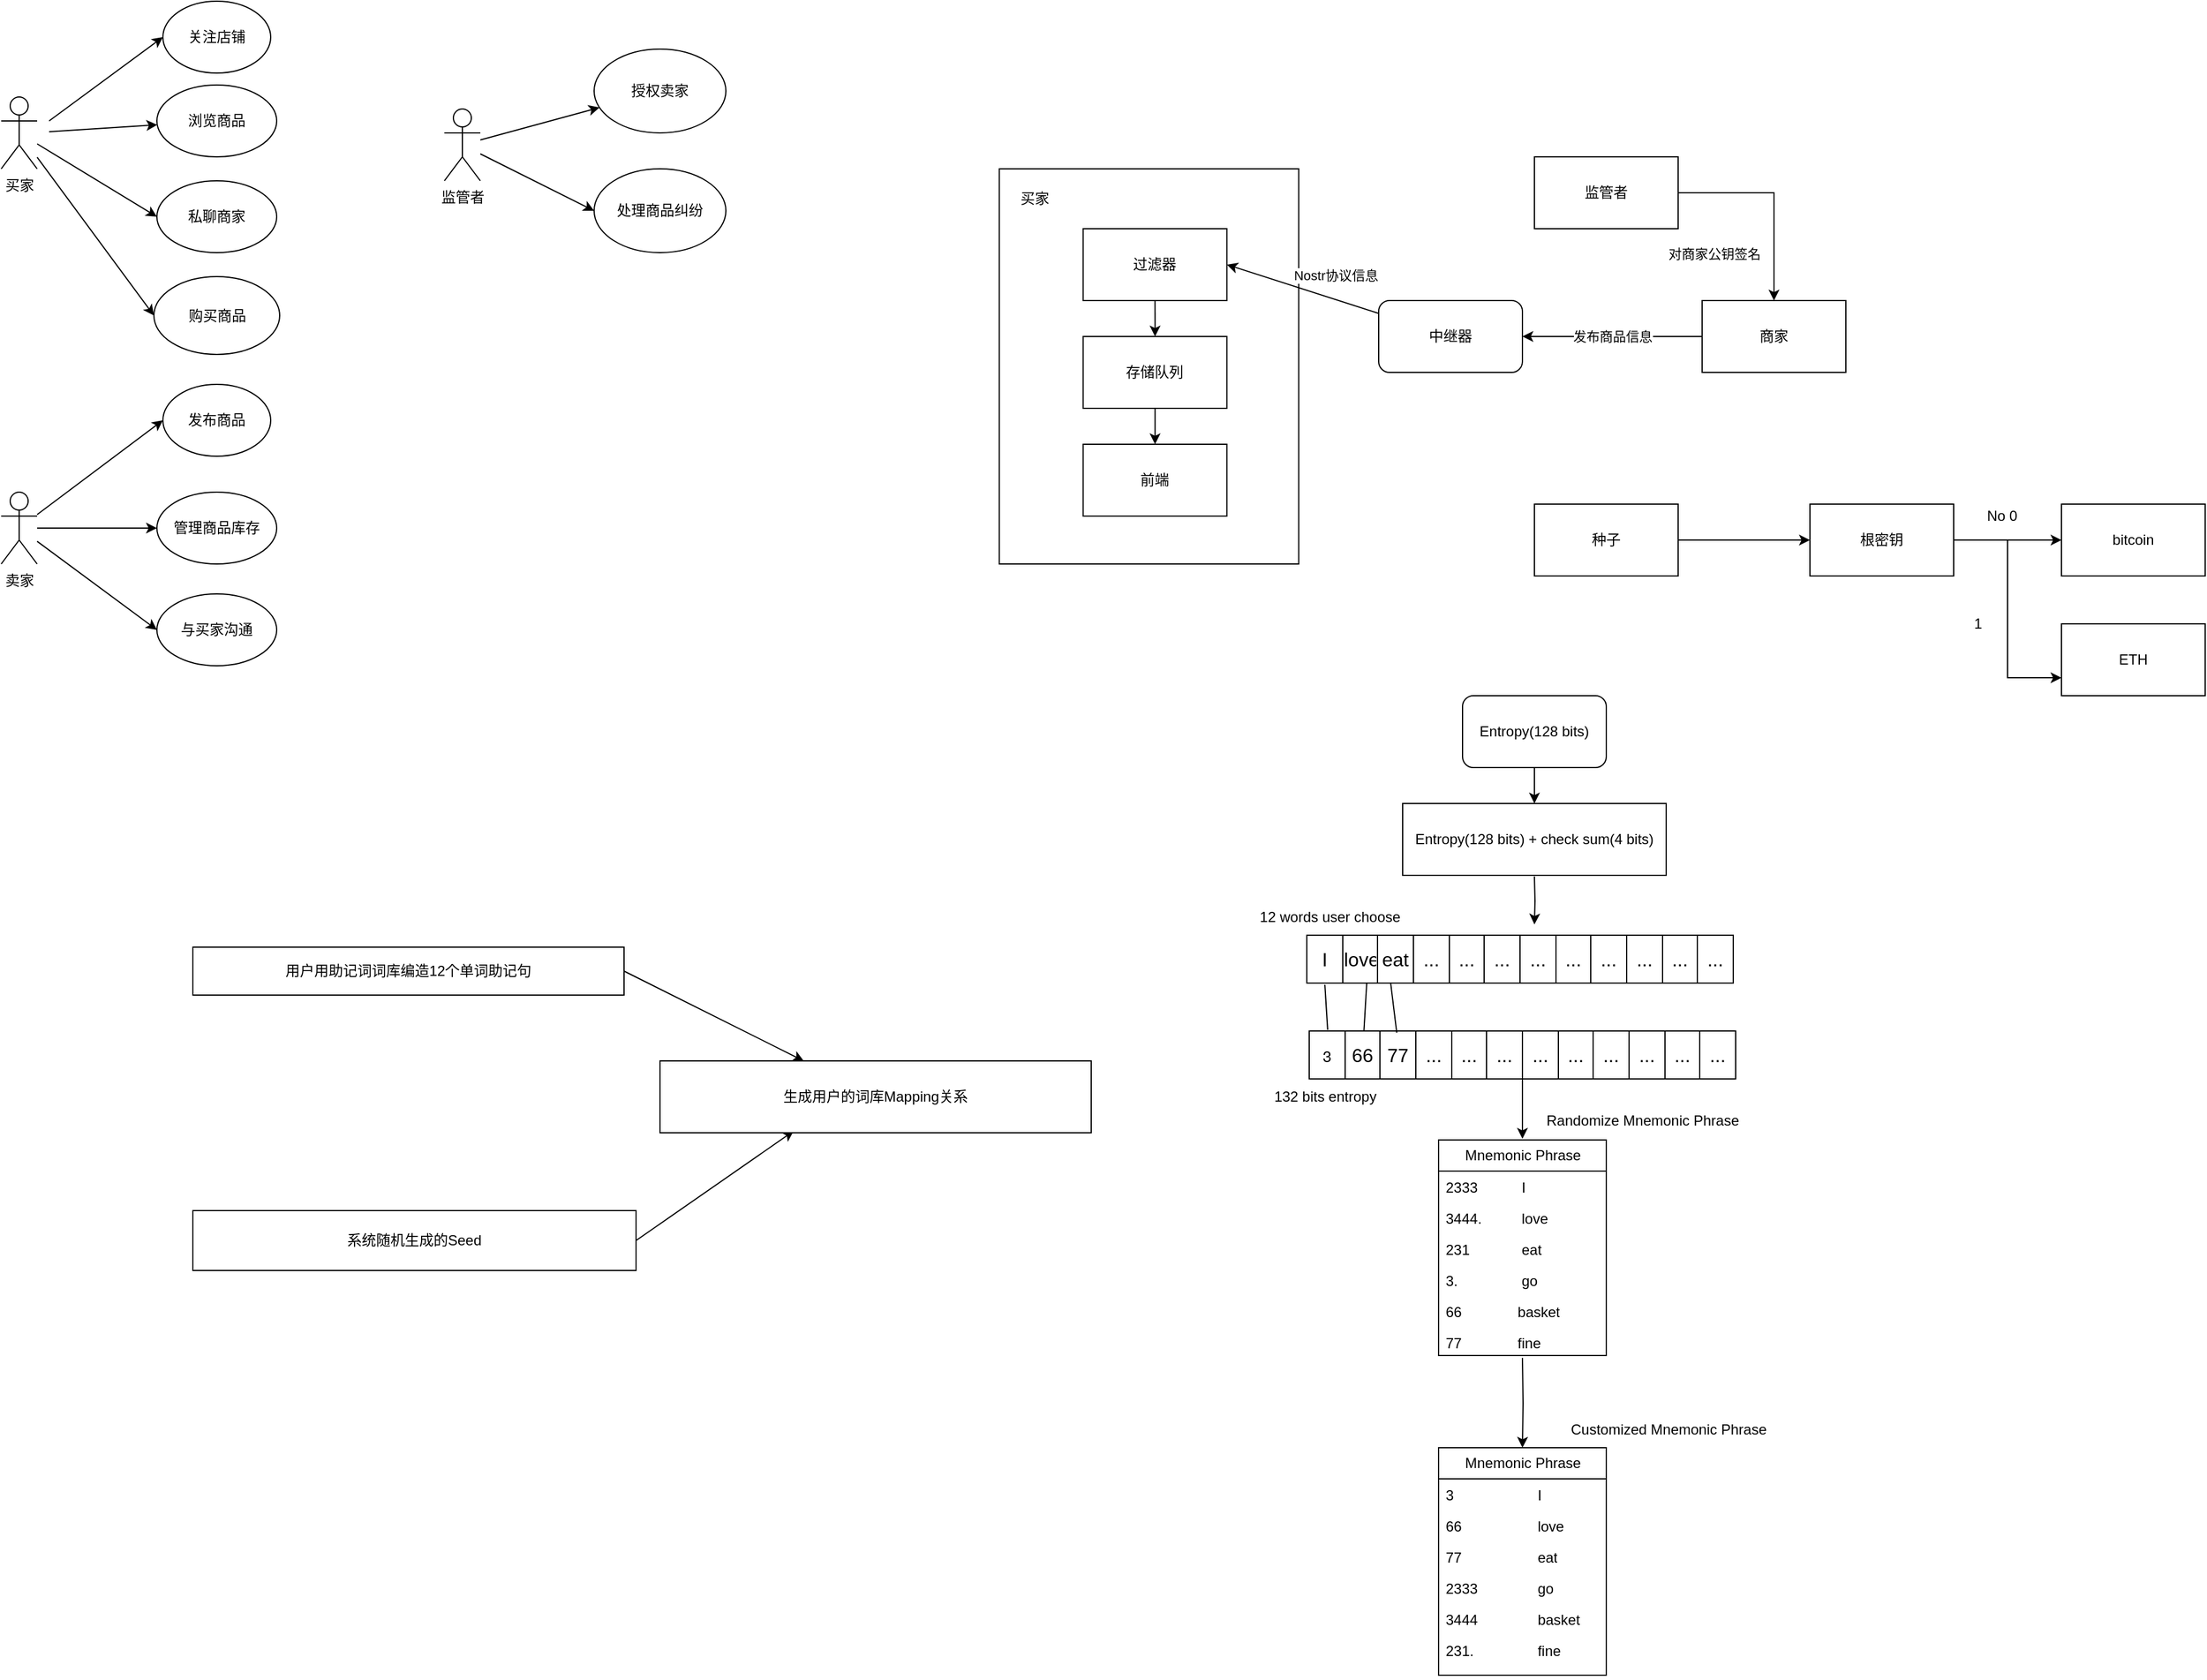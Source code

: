 <mxfile version="21.0.2" type="github">
  <diagram name="第 1 页" id="B5FwRz8VsBiWcjd7EB0q">
    <mxGraphModel dx="1004" dy="571" grid="1" gridSize="10" guides="1" tooltips="1" connect="1" arrows="1" fold="1" page="1" pageScale="1" pageWidth="827" pageHeight="1169" math="0" shadow="0">
      <root>
        <mxCell id="0" />
        <mxCell id="1" parent="0" />
        <mxCell id="hE6naJyZ3YEYH1XUzzc--43" value="Object" style="html=1;whiteSpace=wrap;" vertex="1" parent="1">
          <mxGeometry x="913.25" y="170" width="250" height="330" as="geometry" />
        </mxCell>
        <mxCell id="hE6naJyZ3YEYH1XUzzc--5" style="edgeStyle=orthogonalEdgeStyle;rounded=0;orthogonalLoop=1;jettySize=auto;html=1;exitX=0.5;exitY=1;exitDx=0;exitDy=0;" edge="1" parent="1" source="hE6naJyZ3YEYH1XUzzc--1" target="hE6naJyZ3YEYH1XUzzc--4">
          <mxGeometry relative="1" as="geometry" />
        </mxCell>
        <mxCell id="hE6naJyZ3YEYH1XUzzc--1" value="过滤器" style="rounded=0;whiteSpace=wrap;html=1;" vertex="1" parent="1">
          <mxGeometry x="983.25" y="220" width="120" height="60" as="geometry" />
        </mxCell>
        <mxCell id="hE6naJyZ3YEYH1XUzzc--7" style="edgeStyle=orthogonalEdgeStyle;rounded=0;orthogonalLoop=1;jettySize=auto;html=1;" edge="1" parent="1" source="hE6naJyZ3YEYH1XUzzc--4" target="hE6naJyZ3YEYH1XUzzc--6">
          <mxGeometry relative="1" as="geometry" />
        </mxCell>
        <mxCell id="hE6naJyZ3YEYH1XUzzc--4" value="存储队列" style="rounded=0;whiteSpace=wrap;html=1;" vertex="1" parent="1">
          <mxGeometry x="983.25" y="310" width="120" height="60" as="geometry" />
        </mxCell>
        <mxCell id="hE6naJyZ3YEYH1XUzzc--6" value="前端" style="rounded=0;whiteSpace=wrap;html=1;" vertex="1" parent="1">
          <mxGeometry x="983.25" y="400" width="120" height="60" as="geometry" />
        </mxCell>
        <mxCell id="hE6naJyZ3YEYH1XUzzc--15" style="rounded=0;orthogonalLoop=1;jettySize=auto;html=1;" edge="1" parent="1" target="hE6naJyZ3YEYH1XUzzc--10">
          <mxGeometry relative="1" as="geometry">
            <mxPoint x="120" y="139" as="sourcePoint" />
          </mxGeometry>
        </mxCell>
        <mxCell id="hE6naJyZ3YEYH1XUzzc--16" style="rounded=0;orthogonalLoop=1;jettySize=auto;html=1;entryX=0;entryY=0.5;entryDx=0;entryDy=0;" edge="1" parent="1" source="hE6naJyZ3YEYH1XUzzc--8" target="hE6naJyZ3YEYH1XUzzc--11">
          <mxGeometry relative="1" as="geometry" />
        </mxCell>
        <mxCell id="hE6naJyZ3YEYH1XUzzc--17" style="rounded=0;orthogonalLoop=1;jettySize=auto;html=1;entryX=0;entryY=0.5;entryDx=0;entryDy=0;" edge="1" parent="1" source="hE6naJyZ3YEYH1XUzzc--8" target="hE6naJyZ3YEYH1XUzzc--12">
          <mxGeometry relative="1" as="geometry" />
        </mxCell>
        <mxCell id="hE6naJyZ3YEYH1XUzzc--8" value="买家" style="shape=umlActor;verticalLabelPosition=bottom;verticalAlign=top;html=1;outlineConnect=0;" vertex="1" parent="1">
          <mxGeometry x="80" y="110" width="30" height="60" as="geometry" />
        </mxCell>
        <mxCell id="hE6naJyZ3YEYH1XUzzc--9" value="关注店铺" style="ellipse;whiteSpace=wrap;html=1;" vertex="1" parent="1">
          <mxGeometry x="215" y="30" width="90" height="60" as="geometry" />
        </mxCell>
        <mxCell id="hE6naJyZ3YEYH1XUzzc--10" value="浏览商品" style="ellipse;whiteSpace=wrap;html=1;" vertex="1" parent="1">
          <mxGeometry x="210" y="100" width="100" height="60" as="geometry" />
        </mxCell>
        <mxCell id="hE6naJyZ3YEYH1XUzzc--11" value="私聊商家" style="ellipse;whiteSpace=wrap;html=1;" vertex="1" parent="1">
          <mxGeometry x="210" y="180" width="100" height="60" as="geometry" />
        </mxCell>
        <mxCell id="hE6naJyZ3YEYH1XUzzc--12" value="购买商品" style="ellipse;whiteSpace=wrap;html=1;" vertex="1" parent="1">
          <mxGeometry x="207.5" y="260" width="105" height="65" as="geometry" />
        </mxCell>
        <mxCell id="hE6naJyZ3YEYH1XUzzc--14" value="" style="endArrow=classic;html=1;rounded=0;entryX=0;entryY=0.5;entryDx=0;entryDy=0;" edge="1" parent="1" target="hE6naJyZ3YEYH1XUzzc--9">
          <mxGeometry width="50" height="50" relative="1" as="geometry">
            <mxPoint x="120" y="130" as="sourcePoint" />
            <mxPoint x="440" y="210" as="targetPoint" />
          </mxGeometry>
        </mxCell>
        <mxCell id="hE6naJyZ3YEYH1XUzzc--24" style="rounded=0;orthogonalLoop=1;jettySize=auto;html=1;entryX=0;entryY=0.5;entryDx=0;entryDy=0;" edge="1" parent="1" source="hE6naJyZ3YEYH1XUzzc--18" target="hE6naJyZ3YEYH1XUzzc--21">
          <mxGeometry relative="1" as="geometry" />
        </mxCell>
        <mxCell id="hE6naJyZ3YEYH1XUzzc--25" style="edgeStyle=orthogonalEdgeStyle;rounded=0;orthogonalLoop=1;jettySize=auto;html=1;entryX=0;entryY=0.5;entryDx=0;entryDy=0;" edge="1" parent="1" source="hE6naJyZ3YEYH1XUzzc--18" target="hE6naJyZ3YEYH1XUzzc--22">
          <mxGeometry relative="1" as="geometry" />
        </mxCell>
        <mxCell id="hE6naJyZ3YEYH1XUzzc--26" style="rounded=0;orthogonalLoop=1;jettySize=auto;html=1;entryX=0;entryY=0.5;entryDx=0;entryDy=0;" edge="1" parent="1" source="hE6naJyZ3YEYH1XUzzc--18" target="hE6naJyZ3YEYH1XUzzc--23">
          <mxGeometry relative="1" as="geometry" />
        </mxCell>
        <mxCell id="hE6naJyZ3YEYH1XUzzc--18" value="卖家" style="shape=umlActor;verticalLabelPosition=bottom;verticalAlign=top;html=1;outlineConnect=0;" vertex="1" parent="1">
          <mxGeometry x="80" y="440" width="30" height="60" as="geometry" />
        </mxCell>
        <mxCell id="hE6naJyZ3YEYH1XUzzc--21" value="发布商品" style="ellipse;whiteSpace=wrap;html=1;" vertex="1" parent="1">
          <mxGeometry x="215" y="350" width="90" height="60" as="geometry" />
        </mxCell>
        <mxCell id="hE6naJyZ3YEYH1XUzzc--22" value="管理商品库存" style="ellipse;whiteSpace=wrap;html=1;" vertex="1" parent="1">
          <mxGeometry x="210" y="440" width="100" height="60" as="geometry" />
        </mxCell>
        <mxCell id="hE6naJyZ3YEYH1XUzzc--23" value="与买家沟通" style="ellipse;whiteSpace=wrap;html=1;" vertex="1" parent="1">
          <mxGeometry x="210" y="525" width="100" height="60" as="geometry" />
        </mxCell>
        <mxCell id="hE6naJyZ3YEYH1XUzzc--30" style="rounded=0;orthogonalLoop=1;jettySize=auto;html=1;" edge="1" parent="1" source="hE6naJyZ3YEYH1XUzzc--27" target="hE6naJyZ3YEYH1XUzzc--28">
          <mxGeometry relative="1" as="geometry" />
        </mxCell>
        <mxCell id="hE6naJyZ3YEYH1XUzzc--32" style="rounded=0;orthogonalLoop=1;jettySize=auto;html=1;entryX=0;entryY=0.5;entryDx=0;entryDy=0;" edge="1" parent="1" source="hE6naJyZ3YEYH1XUzzc--27" target="hE6naJyZ3YEYH1XUzzc--29">
          <mxGeometry relative="1" as="geometry" />
        </mxCell>
        <mxCell id="hE6naJyZ3YEYH1XUzzc--27" value="监管者" style="shape=umlActor;verticalLabelPosition=bottom;verticalAlign=top;html=1;outlineConnect=0;" vertex="1" parent="1">
          <mxGeometry x="450" y="120" width="30" height="60" as="geometry" />
        </mxCell>
        <mxCell id="hE6naJyZ3YEYH1XUzzc--28" value="授权卖家" style="ellipse;whiteSpace=wrap;html=1;" vertex="1" parent="1">
          <mxGeometry x="575" y="70" width="110" height="70" as="geometry" />
        </mxCell>
        <mxCell id="hE6naJyZ3YEYH1XUzzc--29" value="处理商品纠纷" style="ellipse;whiteSpace=wrap;html=1;" vertex="1" parent="1">
          <mxGeometry x="575" y="170" width="110" height="70" as="geometry" />
        </mxCell>
        <mxCell id="hE6naJyZ3YEYH1XUzzc--37" value="Nostr协议信息" style="rounded=0;orthogonalLoop=1;jettySize=auto;html=1;entryX=1;entryY=0.5;entryDx=0;entryDy=0;" edge="1" parent="1" source="hE6naJyZ3YEYH1XUzzc--36" target="hE6naJyZ3YEYH1XUzzc--1">
          <mxGeometry x="-0.35" y="-19" relative="1" as="geometry">
            <mxPoint as="offset" />
          </mxGeometry>
        </mxCell>
        <mxCell id="hE6naJyZ3YEYH1XUzzc--36" value="中继器" style="rounded=1;whiteSpace=wrap;html=1;" vertex="1" parent="1">
          <mxGeometry x="1230" y="280" width="120" height="60" as="geometry" />
        </mxCell>
        <mxCell id="hE6naJyZ3YEYH1XUzzc--39" value="发布商品信息" style="edgeStyle=orthogonalEdgeStyle;rounded=0;orthogonalLoop=1;jettySize=auto;html=1;entryX=1;entryY=0.5;entryDx=0;entryDy=0;" edge="1" parent="1" source="hE6naJyZ3YEYH1XUzzc--38" target="hE6naJyZ3YEYH1XUzzc--36">
          <mxGeometry relative="1" as="geometry" />
        </mxCell>
        <mxCell id="hE6naJyZ3YEYH1XUzzc--38" value="商家" style="rounded=0;whiteSpace=wrap;html=1;" vertex="1" parent="1">
          <mxGeometry x="1500" y="280" width="120" height="60" as="geometry" />
        </mxCell>
        <mxCell id="hE6naJyZ3YEYH1XUzzc--41" style="edgeStyle=orthogonalEdgeStyle;rounded=0;orthogonalLoop=1;jettySize=auto;html=1;entryX=0.5;entryY=0;entryDx=0;entryDy=0;" edge="1" parent="1" source="hE6naJyZ3YEYH1XUzzc--40" target="hE6naJyZ3YEYH1XUzzc--38">
          <mxGeometry relative="1" as="geometry" />
        </mxCell>
        <mxCell id="hE6naJyZ3YEYH1XUzzc--42" value="对商家公钥签名" style="edgeLabel;html=1;align=center;verticalAlign=middle;resizable=0;points=[];" vertex="1" connectable="0" parent="hE6naJyZ3YEYH1XUzzc--41">
          <mxGeometry x="0.124" y="2" relative="1" as="geometry">
            <mxPoint x="-52" y="35" as="offset" />
          </mxGeometry>
        </mxCell>
        <mxCell id="hE6naJyZ3YEYH1XUzzc--40" value="监管者" style="rounded=0;whiteSpace=wrap;html=1;" vertex="1" parent="1">
          <mxGeometry x="1360" y="160" width="120" height="60" as="geometry" />
        </mxCell>
        <mxCell id="hE6naJyZ3YEYH1XUzzc--45" value="买家" style="text;html=1;strokeColor=none;fillColor=none;align=center;verticalAlign=middle;whiteSpace=wrap;rounded=0;" vertex="1" parent="1">
          <mxGeometry x="913.25" y="180" width="60" height="30" as="geometry" />
        </mxCell>
        <mxCell id="hE6naJyZ3YEYH1XUzzc--50" style="rounded=0;orthogonalLoop=1;jettySize=auto;html=1;exitX=1;exitY=0.5;exitDx=0;exitDy=0;" edge="1" parent="1" source="hE6naJyZ3YEYH1XUzzc--46" target="hE6naJyZ3YEYH1XUzzc--49">
          <mxGeometry relative="1" as="geometry" />
        </mxCell>
        <mxCell id="hE6naJyZ3YEYH1XUzzc--46" value="用户用助记词词库编造12个单词助记句" style="rounded=0;whiteSpace=wrap;html=1;" vertex="1" parent="1">
          <mxGeometry x="240" y="820" width="360" height="40" as="geometry" />
        </mxCell>
        <mxCell id="hE6naJyZ3YEYH1XUzzc--51" style="rounded=0;orthogonalLoop=1;jettySize=auto;html=1;entryX=0.31;entryY=0.975;entryDx=0;entryDy=0;entryPerimeter=0;exitX=1;exitY=0.5;exitDx=0;exitDy=0;" edge="1" parent="1" source="hE6naJyZ3YEYH1XUzzc--48" target="hE6naJyZ3YEYH1XUzzc--49">
          <mxGeometry relative="1" as="geometry" />
        </mxCell>
        <mxCell id="hE6naJyZ3YEYH1XUzzc--48" value="系统随机生成的Seed" style="rounded=0;whiteSpace=wrap;html=1;" vertex="1" parent="1">
          <mxGeometry x="240" y="1040" width="370" height="50" as="geometry" />
        </mxCell>
        <mxCell id="hE6naJyZ3YEYH1XUzzc--49" value="生成用户的词库Mapping关系" style="rounded=0;whiteSpace=wrap;html=1;" vertex="1" parent="1">
          <mxGeometry x="630" y="915" width="360" height="60" as="geometry" />
        </mxCell>
        <mxCell id="hE6naJyZ3YEYH1XUzzc--54" style="edgeStyle=orthogonalEdgeStyle;rounded=0;orthogonalLoop=1;jettySize=auto;html=1;exitX=0.5;exitY=1;exitDx=0;exitDy=0;entryX=0.5;entryY=0;entryDx=0;entryDy=0;" edge="1" parent="1" source="hE6naJyZ3YEYH1XUzzc--52" target="hE6naJyZ3YEYH1XUzzc--53">
          <mxGeometry relative="1" as="geometry" />
        </mxCell>
        <mxCell id="hE6naJyZ3YEYH1XUzzc--52" value="Entropy(128 bits)" style="rounded=1;whiteSpace=wrap;html=1;" vertex="1" parent="1">
          <mxGeometry x="1300" y="610" width="120" height="60" as="geometry" />
        </mxCell>
        <mxCell id="hE6naJyZ3YEYH1XUzzc--155" style="edgeStyle=orthogonalEdgeStyle;rounded=0;orthogonalLoop=1;jettySize=auto;html=1;" edge="1" parent="1">
          <mxGeometry relative="1" as="geometry">
            <mxPoint x="1360" y="801" as="targetPoint" />
            <mxPoint x="1360" y="761" as="sourcePoint" />
          </mxGeometry>
        </mxCell>
        <mxCell id="hE6naJyZ3YEYH1XUzzc--53" value="Entropy(128 bits) + check sum(4 bits)" style="rounded=0;whiteSpace=wrap;html=1;" vertex="1" parent="1">
          <mxGeometry x="1250" y="700" width="220" height="60" as="geometry" />
        </mxCell>
        <mxCell id="hE6naJyZ3YEYH1XUzzc--80" value="" style="shape=table;startSize=0;container=1;collapsible=0;childLayout=tableLayout;fontSize=16;" vertex="1" parent="1">
          <mxGeometry x="1170" y="810" width="89" height="40" as="geometry" />
        </mxCell>
        <mxCell id="hE6naJyZ3YEYH1XUzzc--81" value="" style="shape=tableRow;horizontal=0;startSize=0;swimlaneHead=0;swimlaneBody=0;strokeColor=inherit;top=0;left=0;bottom=0;right=0;collapsible=0;dropTarget=0;fillColor=none;points=[[0,0.5],[1,0.5]];portConstraint=eastwest;fontSize=16;" vertex="1" parent="hE6naJyZ3YEYH1XUzzc--80">
          <mxGeometry width="89" height="40" as="geometry" />
        </mxCell>
        <mxCell id="hE6naJyZ3YEYH1XUzzc--82" value="I" style="shape=partialRectangle;html=1;whiteSpace=wrap;connectable=0;strokeColor=inherit;overflow=hidden;fillColor=none;top=0;left=0;bottom=0;right=0;pointerEvents=1;fontSize=16;" vertex="1" parent="hE6naJyZ3YEYH1XUzzc--81">
          <mxGeometry width="30" height="40" as="geometry">
            <mxRectangle width="30" height="40" as="alternateBounds" />
          </mxGeometry>
        </mxCell>
        <mxCell id="hE6naJyZ3YEYH1XUzzc--83" value="love" style="shape=partialRectangle;html=1;whiteSpace=wrap;connectable=0;strokeColor=inherit;overflow=hidden;fillColor=none;top=0;left=0;bottom=0;right=0;pointerEvents=1;fontSize=16;" vertex="1" parent="hE6naJyZ3YEYH1XUzzc--81">
          <mxGeometry x="30" width="29" height="40" as="geometry">
            <mxRectangle width="29" height="40" as="alternateBounds" />
          </mxGeometry>
        </mxCell>
        <mxCell id="hE6naJyZ3YEYH1XUzzc--84" value="eat" style="shape=partialRectangle;html=1;whiteSpace=wrap;connectable=0;strokeColor=inherit;overflow=hidden;fillColor=none;top=0;left=0;bottom=0;right=0;pointerEvents=1;fontSize=16;" vertex="1" parent="hE6naJyZ3YEYH1XUzzc--81">
          <mxGeometry x="59" width="30" height="40" as="geometry">
            <mxRectangle width="30" height="40" as="alternateBounds" />
          </mxGeometry>
        </mxCell>
        <mxCell id="hE6naJyZ3YEYH1XUzzc--93" value="" style="shape=table;startSize=0;container=1;collapsible=0;childLayout=tableLayout;fontSize=16;" vertex="1" parent="1">
          <mxGeometry x="1259" y="810" width="89" height="40" as="geometry" />
        </mxCell>
        <mxCell id="hE6naJyZ3YEYH1XUzzc--94" value="" style="shape=tableRow;horizontal=0;startSize=0;swimlaneHead=0;swimlaneBody=0;strokeColor=inherit;top=0;left=0;bottom=0;right=0;collapsible=0;dropTarget=0;fillColor=none;points=[[0,0.5],[1,0.5]];portConstraint=eastwest;fontSize=16;" vertex="1" parent="hE6naJyZ3YEYH1XUzzc--93">
          <mxGeometry width="89" height="40" as="geometry" />
        </mxCell>
        <mxCell id="hE6naJyZ3YEYH1XUzzc--95" value="..." style="shape=partialRectangle;html=1;whiteSpace=wrap;connectable=0;strokeColor=inherit;overflow=hidden;fillColor=none;top=0;left=0;bottom=0;right=0;pointerEvents=1;fontSize=16;" vertex="1" parent="hE6naJyZ3YEYH1XUzzc--94">
          <mxGeometry width="30" height="40" as="geometry">
            <mxRectangle width="30" height="40" as="alternateBounds" />
          </mxGeometry>
        </mxCell>
        <mxCell id="hE6naJyZ3YEYH1XUzzc--96" value="..." style="shape=partialRectangle;html=1;whiteSpace=wrap;connectable=0;strokeColor=inherit;overflow=hidden;fillColor=none;top=0;left=0;bottom=0;right=0;pointerEvents=1;fontSize=16;" vertex="1" parent="hE6naJyZ3YEYH1XUzzc--94">
          <mxGeometry x="30" width="29" height="40" as="geometry">
            <mxRectangle width="29" height="40" as="alternateBounds" />
          </mxGeometry>
        </mxCell>
        <mxCell id="hE6naJyZ3YEYH1XUzzc--97" value="..." style="shape=partialRectangle;html=1;whiteSpace=wrap;connectable=0;strokeColor=inherit;overflow=hidden;fillColor=none;top=0;left=0;bottom=0;right=0;pointerEvents=1;fontSize=16;" vertex="1" parent="hE6naJyZ3YEYH1XUzzc--94">
          <mxGeometry x="59" width="30" height="40" as="geometry">
            <mxRectangle width="30" height="40" as="alternateBounds" />
          </mxGeometry>
        </mxCell>
        <mxCell id="hE6naJyZ3YEYH1XUzzc--98" value="" style="shape=table;startSize=0;container=1;collapsible=0;childLayout=tableLayout;fontSize=16;" vertex="1" parent="1">
          <mxGeometry x="1348" y="810" width="89" height="40" as="geometry" />
        </mxCell>
        <mxCell id="hE6naJyZ3YEYH1XUzzc--99" value="" style="shape=tableRow;horizontal=0;startSize=0;swimlaneHead=0;swimlaneBody=0;strokeColor=inherit;top=0;left=0;bottom=0;right=0;collapsible=0;dropTarget=0;fillColor=none;points=[[0,0.5],[1,0.5]];portConstraint=eastwest;fontSize=16;" vertex="1" parent="hE6naJyZ3YEYH1XUzzc--98">
          <mxGeometry width="89" height="40" as="geometry" />
        </mxCell>
        <mxCell id="hE6naJyZ3YEYH1XUzzc--100" value="..." style="shape=partialRectangle;html=1;whiteSpace=wrap;connectable=0;strokeColor=inherit;overflow=hidden;fillColor=none;top=0;left=0;bottom=0;right=0;pointerEvents=1;fontSize=16;" vertex="1" parent="hE6naJyZ3YEYH1XUzzc--99">
          <mxGeometry width="30" height="40" as="geometry">
            <mxRectangle width="30" height="40" as="alternateBounds" />
          </mxGeometry>
        </mxCell>
        <mxCell id="hE6naJyZ3YEYH1XUzzc--101" value="..." style="shape=partialRectangle;html=1;whiteSpace=wrap;connectable=0;strokeColor=inherit;overflow=hidden;fillColor=none;top=0;left=0;bottom=0;right=0;pointerEvents=1;fontSize=16;" vertex="1" parent="hE6naJyZ3YEYH1XUzzc--99">
          <mxGeometry x="30" width="29" height="40" as="geometry">
            <mxRectangle width="29" height="40" as="alternateBounds" />
          </mxGeometry>
        </mxCell>
        <mxCell id="hE6naJyZ3YEYH1XUzzc--102" value="..." style="shape=partialRectangle;html=1;whiteSpace=wrap;connectable=0;strokeColor=inherit;overflow=hidden;fillColor=none;top=0;left=0;bottom=0;right=0;pointerEvents=1;fontSize=16;" vertex="1" parent="hE6naJyZ3YEYH1XUzzc--99">
          <mxGeometry x="59" width="30" height="40" as="geometry">
            <mxRectangle width="30" height="40" as="alternateBounds" />
          </mxGeometry>
        </mxCell>
        <mxCell id="hE6naJyZ3YEYH1XUzzc--103" value="" style="shape=table;startSize=0;container=1;collapsible=0;childLayout=tableLayout;fontSize=16;" vertex="1" parent="1">
          <mxGeometry x="1437" y="810" width="89" height="40" as="geometry" />
        </mxCell>
        <mxCell id="hE6naJyZ3YEYH1XUzzc--104" value="" style="shape=tableRow;horizontal=0;startSize=0;swimlaneHead=0;swimlaneBody=0;strokeColor=inherit;top=0;left=0;bottom=0;right=0;collapsible=0;dropTarget=0;fillColor=none;points=[[0,0.5],[1,0.5]];portConstraint=eastwest;fontSize=16;" vertex="1" parent="hE6naJyZ3YEYH1XUzzc--103">
          <mxGeometry width="89" height="40" as="geometry" />
        </mxCell>
        <mxCell id="hE6naJyZ3YEYH1XUzzc--105" value="..." style="shape=partialRectangle;html=1;whiteSpace=wrap;connectable=0;strokeColor=inherit;overflow=hidden;fillColor=none;top=0;left=0;bottom=0;right=0;pointerEvents=1;fontSize=16;" vertex="1" parent="hE6naJyZ3YEYH1XUzzc--104">
          <mxGeometry width="30" height="40" as="geometry">
            <mxRectangle width="30" height="40" as="alternateBounds" />
          </mxGeometry>
        </mxCell>
        <mxCell id="hE6naJyZ3YEYH1XUzzc--106" value="..." style="shape=partialRectangle;html=1;whiteSpace=wrap;connectable=0;strokeColor=inherit;overflow=hidden;fillColor=none;top=0;left=0;bottom=0;right=0;pointerEvents=1;fontSize=16;" vertex="1" parent="hE6naJyZ3YEYH1XUzzc--104">
          <mxGeometry x="30" width="29" height="40" as="geometry">
            <mxRectangle width="29" height="40" as="alternateBounds" />
          </mxGeometry>
        </mxCell>
        <mxCell id="hE6naJyZ3YEYH1XUzzc--107" value="..." style="shape=partialRectangle;html=1;whiteSpace=wrap;connectable=0;strokeColor=inherit;overflow=hidden;fillColor=none;top=0;left=0;bottom=0;right=0;pointerEvents=1;fontSize=16;" vertex="1" parent="hE6naJyZ3YEYH1XUzzc--104">
          <mxGeometry x="59" width="30" height="40" as="geometry">
            <mxRectangle width="30" height="40" as="alternateBounds" />
          </mxGeometry>
        </mxCell>
        <mxCell id="hE6naJyZ3YEYH1XUzzc--108" value="12 words user choose" style="text;html=1;align=center;verticalAlign=middle;resizable=0;points=[];autosize=1;strokeColor=none;fillColor=none;" vertex="1" parent="1">
          <mxGeometry x="1119" y="780" width="140" height="30" as="geometry" />
        </mxCell>
        <mxCell id="hE6naJyZ3YEYH1XUzzc--130" value="" style="shape=table;startSize=0;container=1;collapsible=0;childLayout=tableLayout;fontSize=16;" vertex="1" parent="1">
          <mxGeometry x="1172" y="890" width="89" height="40" as="geometry" />
        </mxCell>
        <mxCell id="hE6naJyZ3YEYH1XUzzc--131" value="" style="shape=tableRow;horizontal=0;startSize=0;swimlaneHead=0;swimlaneBody=0;strokeColor=inherit;top=0;left=0;bottom=0;right=0;collapsible=0;dropTarget=0;fillColor=none;points=[[0,0.5],[1,0.5]];portConstraint=eastwest;fontSize=16;" vertex="1" parent="hE6naJyZ3YEYH1XUzzc--130">
          <mxGeometry width="89" height="40" as="geometry" />
        </mxCell>
        <mxCell id="hE6naJyZ3YEYH1XUzzc--132" value="&lt;p style=&quot;margin: 0px; font-variant-numeric: normal; font-variant-east-asian: normal; font-stretch: normal; font-size: 13px; line-height: normal; font-family: &amp;quot;Helvetica Neue&amp;quot;; text-align: start;&quot; class=&quot;p1&quot;&gt;3&lt;/p&gt;" style="shape=partialRectangle;html=1;whiteSpace=wrap;connectable=0;strokeColor=inherit;overflow=hidden;fillColor=none;top=0;left=0;bottom=0;right=0;pointerEvents=1;fontSize=16;" vertex="1" parent="hE6naJyZ3YEYH1XUzzc--131">
          <mxGeometry width="30" height="40" as="geometry">
            <mxRectangle width="30" height="40" as="alternateBounds" />
          </mxGeometry>
        </mxCell>
        <mxCell id="hE6naJyZ3YEYH1XUzzc--133" value="66" style="shape=partialRectangle;html=1;whiteSpace=wrap;connectable=0;strokeColor=inherit;overflow=hidden;fillColor=none;top=0;left=0;bottom=0;right=0;pointerEvents=1;fontSize=16;" vertex="1" parent="hE6naJyZ3YEYH1XUzzc--131">
          <mxGeometry x="30" width="29" height="40" as="geometry">
            <mxRectangle width="29" height="40" as="alternateBounds" />
          </mxGeometry>
        </mxCell>
        <mxCell id="hE6naJyZ3YEYH1XUzzc--134" value="77" style="shape=partialRectangle;html=1;whiteSpace=wrap;connectable=0;strokeColor=inherit;overflow=hidden;fillColor=none;top=0;left=0;bottom=0;right=0;pointerEvents=1;fontSize=16;" vertex="1" parent="hE6naJyZ3YEYH1XUzzc--131">
          <mxGeometry x="59" width="30" height="40" as="geometry">
            <mxRectangle width="30" height="40" as="alternateBounds" />
          </mxGeometry>
        </mxCell>
        <mxCell id="hE6naJyZ3YEYH1XUzzc--135" value="" style="shape=table;startSize=0;container=1;collapsible=0;childLayout=tableLayout;fontSize=16;" vertex="1" parent="1">
          <mxGeometry x="1261" y="890" width="89" height="40" as="geometry" />
        </mxCell>
        <mxCell id="hE6naJyZ3YEYH1XUzzc--136" value="" style="shape=tableRow;horizontal=0;startSize=0;swimlaneHead=0;swimlaneBody=0;strokeColor=inherit;top=0;left=0;bottom=0;right=0;collapsible=0;dropTarget=0;fillColor=none;points=[[0,0.5],[1,0.5]];portConstraint=eastwest;fontSize=16;" vertex="1" parent="hE6naJyZ3YEYH1XUzzc--135">
          <mxGeometry width="89" height="40" as="geometry" />
        </mxCell>
        <mxCell id="hE6naJyZ3YEYH1XUzzc--137" value="..." style="shape=partialRectangle;html=1;whiteSpace=wrap;connectable=0;strokeColor=inherit;overflow=hidden;fillColor=none;top=0;left=0;bottom=0;right=0;pointerEvents=1;fontSize=16;" vertex="1" parent="hE6naJyZ3YEYH1XUzzc--136">
          <mxGeometry width="30" height="40" as="geometry">
            <mxRectangle width="30" height="40" as="alternateBounds" />
          </mxGeometry>
        </mxCell>
        <mxCell id="hE6naJyZ3YEYH1XUzzc--138" value="..." style="shape=partialRectangle;html=1;whiteSpace=wrap;connectable=0;strokeColor=inherit;overflow=hidden;fillColor=none;top=0;left=0;bottom=0;right=0;pointerEvents=1;fontSize=16;" vertex="1" parent="hE6naJyZ3YEYH1XUzzc--136">
          <mxGeometry x="30" width="29" height="40" as="geometry">
            <mxRectangle width="29" height="40" as="alternateBounds" />
          </mxGeometry>
        </mxCell>
        <mxCell id="hE6naJyZ3YEYH1XUzzc--139" value="..." style="shape=partialRectangle;html=1;whiteSpace=wrap;connectable=0;strokeColor=inherit;overflow=hidden;fillColor=none;top=0;left=0;bottom=0;right=0;pointerEvents=1;fontSize=16;" vertex="1" parent="hE6naJyZ3YEYH1XUzzc--136">
          <mxGeometry x="59" width="30" height="40" as="geometry">
            <mxRectangle width="30" height="40" as="alternateBounds" />
          </mxGeometry>
        </mxCell>
        <mxCell id="hE6naJyZ3YEYH1XUzzc--140" value="" style="shape=table;startSize=0;container=1;collapsible=0;childLayout=tableLayout;fontSize=16;" vertex="1" parent="1">
          <mxGeometry x="1350" y="890" width="89" height="40" as="geometry" />
        </mxCell>
        <mxCell id="hE6naJyZ3YEYH1XUzzc--141" value="" style="shape=tableRow;horizontal=0;startSize=0;swimlaneHead=0;swimlaneBody=0;strokeColor=inherit;top=0;left=0;bottom=0;right=0;collapsible=0;dropTarget=0;fillColor=none;points=[[0,0.5],[1,0.5]];portConstraint=eastwest;fontSize=16;" vertex="1" parent="hE6naJyZ3YEYH1XUzzc--140">
          <mxGeometry width="89" height="40" as="geometry" />
        </mxCell>
        <mxCell id="hE6naJyZ3YEYH1XUzzc--142" value="..." style="shape=partialRectangle;html=1;whiteSpace=wrap;connectable=0;strokeColor=inherit;overflow=hidden;fillColor=none;top=0;left=0;bottom=0;right=0;pointerEvents=1;fontSize=16;" vertex="1" parent="hE6naJyZ3YEYH1XUzzc--141">
          <mxGeometry width="30" height="40" as="geometry">
            <mxRectangle width="30" height="40" as="alternateBounds" />
          </mxGeometry>
        </mxCell>
        <mxCell id="hE6naJyZ3YEYH1XUzzc--143" value="..." style="shape=partialRectangle;html=1;whiteSpace=wrap;connectable=0;strokeColor=inherit;overflow=hidden;fillColor=none;top=0;left=0;bottom=0;right=0;pointerEvents=1;fontSize=16;" vertex="1" parent="hE6naJyZ3YEYH1XUzzc--141">
          <mxGeometry x="30" width="29" height="40" as="geometry">
            <mxRectangle width="29" height="40" as="alternateBounds" />
          </mxGeometry>
        </mxCell>
        <mxCell id="hE6naJyZ3YEYH1XUzzc--144" value="..." style="shape=partialRectangle;html=1;whiteSpace=wrap;connectable=0;strokeColor=inherit;overflow=hidden;fillColor=none;top=0;left=0;bottom=0;right=0;pointerEvents=1;fontSize=16;" vertex="1" parent="hE6naJyZ3YEYH1XUzzc--141">
          <mxGeometry x="59" width="30" height="40" as="geometry">
            <mxRectangle width="30" height="40" as="alternateBounds" />
          </mxGeometry>
        </mxCell>
        <mxCell id="hE6naJyZ3YEYH1XUzzc--145" value="" style="shape=table;startSize=0;container=1;collapsible=0;childLayout=tableLayout;fontSize=16;" vertex="1" parent="1">
          <mxGeometry x="1439" y="890" width="89" height="40" as="geometry" />
        </mxCell>
        <mxCell id="hE6naJyZ3YEYH1XUzzc--146" value="" style="shape=tableRow;horizontal=0;startSize=0;swimlaneHead=0;swimlaneBody=0;strokeColor=inherit;top=0;left=0;bottom=0;right=0;collapsible=0;dropTarget=0;fillColor=none;points=[[0,0.5],[1,0.5]];portConstraint=eastwest;fontSize=16;" vertex="1" parent="hE6naJyZ3YEYH1XUzzc--145">
          <mxGeometry width="89" height="40" as="geometry" />
        </mxCell>
        <mxCell id="hE6naJyZ3YEYH1XUzzc--147" value="..." style="shape=partialRectangle;html=1;whiteSpace=wrap;connectable=0;strokeColor=inherit;overflow=hidden;fillColor=none;top=0;left=0;bottom=0;right=0;pointerEvents=1;fontSize=16;" vertex="1" parent="hE6naJyZ3YEYH1XUzzc--146">
          <mxGeometry width="30" height="40" as="geometry">
            <mxRectangle width="30" height="40" as="alternateBounds" />
          </mxGeometry>
        </mxCell>
        <mxCell id="hE6naJyZ3YEYH1XUzzc--148" value="..." style="shape=partialRectangle;html=1;whiteSpace=wrap;connectable=0;strokeColor=inherit;overflow=hidden;fillColor=none;top=0;left=0;bottom=0;right=0;pointerEvents=1;fontSize=16;" vertex="1" parent="hE6naJyZ3YEYH1XUzzc--146">
          <mxGeometry x="30" width="29" height="40" as="geometry">
            <mxRectangle width="29" height="40" as="alternateBounds" />
          </mxGeometry>
        </mxCell>
        <mxCell id="hE6naJyZ3YEYH1XUzzc--149" value="..." style="shape=partialRectangle;html=1;whiteSpace=wrap;connectable=0;strokeColor=inherit;overflow=hidden;fillColor=none;top=0;left=0;bottom=0;right=0;pointerEvents=1;fontSize=16;" vertex="1" parent="hE6naJyZ3YEYH1XUzzc--146">
          <mxGeometry x="59" width="30" height="40" as="geometry">
            <mxRectangle width="30" height="40" as="alternateBounds" />
          </mxGeometry>
        </mxCell>
        <mxCell id="hE6naJyZ3YEYH1XUzzc--150" value="132 bits entropy" style="text;html=1;align=center;verticalAlign=middle;resizable=0;points=[];autosize=1;strokeColor=none;fillColor=none;" vertex="1" parent="1">
          <mxGeometry x="1130" y="930" width="110" height="30" as="geometry" />
        </mxCell>
        <mxCell id="hE6naJyZ3YEYH1XUzzc--151" value="" style="endArrow=none;html=1;rounded=0;entryX=0.169;entryY=1.035;entryDx=0;entryDy=0;entryPerimeter=0;exitX=0.173;exitY=-0.024;exitDx=0;exitDy=0;exitPerimeter=0;" edge="1" parent="1" source="hE6naJyZ3YEYH1XUzzc--131" target="hE6naJyZ3YEYH1XUzzc--81">
          <mxGeometry width="50" height="50" relative="1" as="geometry">
            <mxPoint x="1230" y="790" as="sourcePoint" />
            <mxPoint x="1280" y="740" as="targetPoint" />
          </mxGeometry>
        </mxCell>
        <mxCell id="hE6naJyZ3YEYH1XUzzc--152" value="" style="endArrow=none;html=1;rounded=0;" edge="1" parent="1" source="hE6naJyZ3YEYH1XUzzc--131">
          <mxGeometry width="50" height="50" relative="1" as="geometry">
            <mxPoint x="1170" y="900" as="sourcePoint" />
            <mxPoint x="1220" y="850" as="targetPoint" />
          </mxGeometry>
        </mxCell>
        <mxCell id="hE6naJyZ3YEYH1XUzzc--153" value="" style="endArrow=none;html=1;rounded=0;exitX=0.821;exitY=0.035;exitDx=0;exitDy=0;exitPerimeter=0;" edge="1" parent="1" source="hE6naJyZ3YEYH1XUzzc--131">
          <mxGeometry width="50" height="50" relative="1" as="geometry">
            <mxPoint x="1190" y="900" as="sourcePoint" />
            <mxPoint x="1240" y="850" as="targetPoint" />
          </mxGeometry>
        </mxCell>
        <mxCell id="hE6naJyZ3YEYH1XUzzc--156" value="" style="endArrow=classic;html=1;rounded=0;" edge="1" parent="1">
          <mxGeometry width="50" height="50" relative="1" as="geometry">
            <mxPoint x="1350" y="930" as="sourcePoint" />
            <mxPoint x="1350" y="980" as="targetPoint" />
          </mxGeometry>
        </mxCell>
        <mxCell id="hE6naJyZ3YEYH1XUzzc--180" style="edgeStyle=orthogonalEdgeStyle;rounded=0;orthogonalLoop=1;jettySize=auto;html=1;" edge="1" parent="1" target="hE6naJyZ3YEYH1XUzzc--176">
          <mxGeometry relative="1" as="geometry">
            <mxPoint x="1350" y="1163" as="sourcePoint" />
          </mxGeometry>
        </mxCell>
        <mxCell id="hE6naJyZ3YEYH1XUzzc--171" value="Mnemonic Phrase" style="swimlane;fontStyle=0;childLayout=stackLayout;horizontal=1;startSize=26;fillColor=none;horizontalStack=0;resizeParent=1;resizeParentMax=0;resizeLast=0;collapsible=1;marginBottom=0;html=1;" vertex="1" parent="1">
          <mxGeometry x="1280" y="981" width="140" height="180" as="geometry" />
        </mxCell>
        <mxCell id="hE6naJyZ3YEYH1XUzzc--172" value="2333&amp;nbsp; &amp;nbsp; &amp;nbsp; &amp;nbsp; &amp;nbsp; &amp;nbsp;I" style="text;strokeColor=none;fillColor=none;align=left;verticalAlign=top;spacingLeft=4;spacingRight=4;overflow=hidden;rotatable=0;points=[[0,0.5],[1,0.5]];portConstraint=eastwest;whiteSpace=wrap;html=1;" vertex="1" parent="hE6naJyZ3YEYH1XUzzc--171">
          <mxGeometry y="26" width="140" height="26" as="geometry" />
        </mxCell>
        <mxCell id="hE6naJyZ3YEYH1XUzzc--173" value="3444.&amp;nbsp; &amp;nbsp; &amp;nbsp; &amp;nbsp; &amp;nbsp; love" style="text;strokeColor=none;fillColor=none;align=left;verticalAlign=top;spacingLeft=4;spacingRight=4;overflow=hidden;rotatable=0;points=[[0,0.5],[1,0.5]];portConstraint=eastwest;whiteSpace=wrap;html=1;" vertex="1" parent="hE6naJyZ3YEYH1XUzzc--171">
          <mxGeometry y="52" width="140" height="26" as="geometry" />
        </mxCell>
        <mxCell id="hE6naJyZ3YEYH1XUzzc--174" value="231&amp;nbsp; &amp;nbsp; &amp;nbsp; &amp;nbsp; &amp;nbsp; &amp;nbsp; &amp;nbsp;eat" style="text;strokeColor=none;fillColor=none;align=left;verticalAlign=top;spacingLeft=4;spacingRight=4;overflow=hidden;rotatable=0;points=[[0,0.5],[1,0.5]];portConstraint=eastwest;whiteSpace=wrap;html=1;" vertex="1" parent="hE6naJyZ3YEYH1XUzzc--171">
          <mxGeometry y="78" width="140" height="102" as="geometry" />
        </mxCell>
        <mxCell id="hE6naJyZ3YEYH1XUzzc--175" value="Randomize&amp;nbsp;Mnemonic Phrase" style="text;html=1;align=center;verticalAlign=middle;resizable=0;points=[];autosize=1;strokeColor=none;fillColor=none;" vertex="1" parent="1">
          <mxGeometry x="1360" y="950" width="180" height="30" as="geometry" />
        </mxCell>
        <mxCell id="hE6naJyZ3YEYH1XUzzc--176" value="Mnemonic Phrase" style="swimlane;fontStyle=0;childLayout=stackLayout;horizontal=1;startSize=26;fillColor=none;horizontalStack=0;resizeParent=1;resizeParentMax=0;resizeLast=0;collapsible=1;marginBottom=0;html=1;" vertex="1" parent="1">
          <mxGeometry x="1280" y="1238" width="140" height="190" as="geometry" />
        </mxCell>
        <mxCell id="hE6naJyZ3YEYH1XUzzc--177" value="3&amp;nbsp; &amp;nbsp; &amp;nbsp; &amp;nbsp; &amp;nbsp; &amp;nbsp; &amp;nbsp; &amp;nbsp; &amp;nbsp; &amp;nbsp; &amp;nbsp;I" style="text;strokeColor=none;fillColor=none;align=left;verticalAlign=top;spacingLeft=4;spacingRight=4;overflow=hidden;rotatable=0;points=[[0,0.5],[1,0.5]];portConstraint=eastwest;whiteSpace=wrap;html=1;" vertex="1" parent="hE6naJyZ3YEYH1XUzzc--176">
          <mxGeometry y="26" width="140" height="26" as="geometry" />
        </mxCell>
        <mxCell id="hE6naJyZ3YEYH1XUzzc--178" value="66&amp;nbsp; &amp;nbsp; &amp;nbsp; &amp;nbsp; &amp;nbsp; &amp;nbsp; &amp;nbsp; &amp;nbsp; &amp;nbsp; &amp;nbsp;love" style="text;strokeColor=none;fillColor=none;align=left;verticalAlign=top;spacingLeft=4;spacingRight=4;overflow=hidden;rotatable=0;points=[[0,0.5],[1,0.5]];portConstraint=eastwest;whiteSpace=wrap;html=1;" vertex="1" parent="hE6naJyZ3YEYH1XUzzc--176">
          <mxGeometry y="52" width="140" height="26" as="geometry" />
        </mxCell>
        <mxCell id="hE6naJyZ3YEYH1XUzzc--179" value="77&amp;nbsp; &amp;nbsp; &amp;nbsp; &amp;nbsp; &amp;nbsp; &amp;nbsp; &amp;nbsp; &amp;nbsp; &amp;nbsp; &amp;nbsp;eat" style="text;strokeColor=none;fillColor=none;align=left;verticalAlign=top;spacingLeft=4;spacingRight=4;overflow=hidden;rotatable=0;points=[[0,0.5],[1,0.5]];portConstraint=eastwest;whiteSpace=wrap;html=1;" vertex="1" parent="hE6naJyZ3YEYH1XUzzc--176">
          <mxGeometry y="78" width="140" height="112" as="geometry" />
        </mxCell>
        <mxCell id="hE6naJyZ3YEYH1XUzzc--181" value="&amp;nbsp;Customized Mnemonic Phrase" style="text;html=1;align=center;verticalAlign=middle;resizable=0;points=[];autosize=1;strokeColor=none;fillColor=none;" vertex="1" parent="1">
          <mxGeometry x="1375" y="1208" width="190" height="30" as="geometry" />
        </mxCell>
        <mxCell id="hE6naJyZ3YEYH1XUzzc--182" value="3.&amp;nbsp; &amp;nbsp; &amp;nbsp; &amp;nbsp; &amp;nbsp; &amp;nbsp; &amp;nbsp; &amp;nbsp; go" style="text;strokeColor=none;fillColor=none;align=left;verticalAlign=top;spacingLeft=4;spacingRight=4;overflow=hidden;rotatable=0;points=[[0,0.5],[1,0.5]];portConstraint=eastwest;whiteSpace=wrap;html=1;" vertex="1" parent="1">
          <mxGeometry x="1280" y="1085" width="140" height="26" as="geometry" />
        </mxCell>
        <mxCell id="hE6naJyZ3YEYH1XUzzc--183" value="66&amp;nbsp; &amp;nbsp; &amp;nbsp; &amp;nbsp; &amp;nbsp; &amp;nbsp; &amp;nbsp; basket" style="text;strokeColor=none;fillColor=none;align=left;verticalAlign=top;spacingLeft=4;spacingRight=4;overflow=hidden;rotatable=0;points=[[0,0.5],[1,0.5]];portConstraint=eastwest;whiteSpace=wrap;html=1;" vertex="1" parent="1">
          <mxGeometry x="1280" y="1111" width="140" height="26" as="geometry" />
        </mxCell>
        <mxCell id="hE6naJyZ3YEYH1XUzzc--184" value="77&amp;nbsp; &amp;nbsp; &amp;nbsp; &amp;nbsp; &amp;nbsp; &amp;nbsp; &amp;nbsp; fine" style="text;strokeColor=none;fillColor=none;align=left;verticalAlign=top;spacingLeft=4;spacingRight=4;overflow=hidden;rotatable=0;points=[[0,0.5],[1,0.5]];portConstraint=eastwest;whiteSpace=wrap;html=1;" vertex="1" parent="1">
          <mxGeometry x="1280" y="1137" width="140" height="26" as="geometry" />
        </mxCell>
        <mxCell id="hE6naJyZ3YEYH1XUzzc--185" value="2333&amp;nbsp; &amp;nbsp; &amp;nbsp; &amp;nbsp; &amp;nbsp; &amp;nbsp; &amp;nbsp; &amp;nbsp;go" style="text;strokeColor=none;fillColor=none;align=left;verticalAlign=top;spacingLeft=4;spacingRight=4;overflow=hidden;rotatable=0;points=[[0,0.5],[1,0.5]];portConstraint=eastwest;whiteSpace=wrap;html=1;" vertex="1" parent="1">
          <mxGeometry x="1280" y="1342" width="140" height="26" as="geometry" />
        </mxCell>
        <mxCell id="hE6naJyZ3YEYH1XUzzc--186" value="3444&amp;nbsp; &amp;nbsp; &amp;nbsp; &amp;nbsp; &amp;nbsp; &amp;nbsp; &amp;nbsp; &amp;nbsp;basket" style="text;strokeColor=none;fillColor=none;align=left;verticalAlign=top;spacingLeft=4;spacingRight=4;overflow=hidden;rotatable=0;points=[[0,0.5],[1,0.5]];portConstraint=eastwest;whiteSpace=wrap;html=1;" vertex="1" parent="1">
          <mxGeometry x="1280" y="1368" width="140" height="26" as="geometry" />
        </mxCell>
        <mxCell id="hE6naJyZ3YEYH1XUzzc--187" value="231.&amp;nbsp; &amp;nbsp; &amp;nbsp; &amp;nbsp; &amp;nbsp; &amp;nbsp; &amp;nbsp; &amp;nbsp; fine" style="text;strokeColor=none;fillColor=none;align=left;verticalAlign=top;spacingLeft=4;spacingRight=4;overflow=hidden;rotatable=0;points=[[0,0.5],[1,0.5]];portConstraint=eastwest;whiteSpace=wrap;html=1;" vertex="1" parent="1">
          <mxGeometry x="1280" y="1394" width="140" height="26" as="geometry" />
        </mxCell>
        <mxCell id="hE6naJyZ3YEYH1XUzzc--190" style="edgeStyle=orthogonalEdgeStyle;rounded=0;orthogonalLoop=1;jettySize=auto;html=1;exitX=1;exitY=0.5;exitDx=0;exitDy=0;entryX=0;entryY=0.5;entryDx=0;entryDy=0;" edge="1" parent="1" source="hE6naJyZ3YEYH1XUzzc--188" target="hE6naJyZ3YEYH1XUzzc--189">
          <mxGeometry relative="1" as="geometry" />
        </mxCell>
        <mxCell id="hE6naJyZ3YEYH1XUzzc--188" value="种子" style="rounded=0;whiteSpace=wrap;html=1;" vertex="1" parent="1">
          <mxGeometry x="1360" y="450" width="120" height="60" as="geometry" />
        </mxCell>
        <mxCell id="hE6naJyZ3YEYH1XUzzc--192" style="edgeStyle=orthogonalEdgeStyle;rounded=0;orthogonalLoop=1;jettySize=auto;html=1;exitX=1;exitY=0.5;exitDx=0;exitDy=0;" edge="1" parent="1" source="hE6naJyZ3YEYH1XUzzc--189" target="hE6naJyZ3YEYH1XUzzc--191">
          <mxGeometry relative="1" as="geometry" />
        </mxCell>
        <mxCell id="hE6naJyZ3YEYH1XUzzc--196" style="edgeStyle=orthogonalEdgeStyle;rounded=0;orthogonalLoop=1;jettySize=auto;html=1;entryX=0;entryY=0.75;entryDx=0;entryDy=0;" edge="1" parent="1" source="hE6naJyZ3YEYH1XUzzc--189" target="hE6naJyZ3YEYH1XUzzc--195">
          <mxGeometry relative="1" as="geometry" />
        </mxCell>
        <mxCell id="hE6naJyZ3YEYH1XUzzc--189" value="根密钥" style="rounded=0;whiteSpace=wrap;html=1;" vertex="1" parent="1">
          <mxGeometry x="1590" y="450" width="120" height="60" as="geometry" />
        </mxCell>
        <mxCell id="hE6naJyZ3YEYH1XUzzc--191" value="bitcoin" style="rounded=0;whiteSpace=wrap;html=1;" vertex="1" parent="1">
          <mxGeometry x="1800" y="450" width="120" height="60" as="geometry" />
        </mxCell>
        <mxCell id="hE6naJyZ3YEYH1XUzzc--193" value="No 0" style="text;html=1;align=center;verticalAlign=middle;resizable=0;points=[];autosize=1;strokeColor=none;fillColor=none;" vertex="1" parent="1">
          <mxGeometry x="1725" y="445" width="50" height="30" as="geometry" />
        </mxCell>
        <mxCell id="hE6naJyZ3YEYH1XUzzc--195" value="ETH" style="rounded=0;whiteSpace=wrap;html=1;" vertex="1" parent="1">
          <mxGeometry x="1800" y="550" width="120" height="60" as="geometry" />
        </mxCell>
        <mxCell id="hE6naJyZ3YEYH1XUzzc--197" value="1" style="text;html=1;align=center;verticalAlign=middle;resizable=0;points=[];autosize=1;strokeColor=none;fillColor=none;" vertex="1" parent="1">
          <mxGeometry x="1715" y="535" width="30" height="30" as="geometry" />
        </mxCell>
      </root>
    </mxGraphModel>
  </diagram>
</mxfile>
